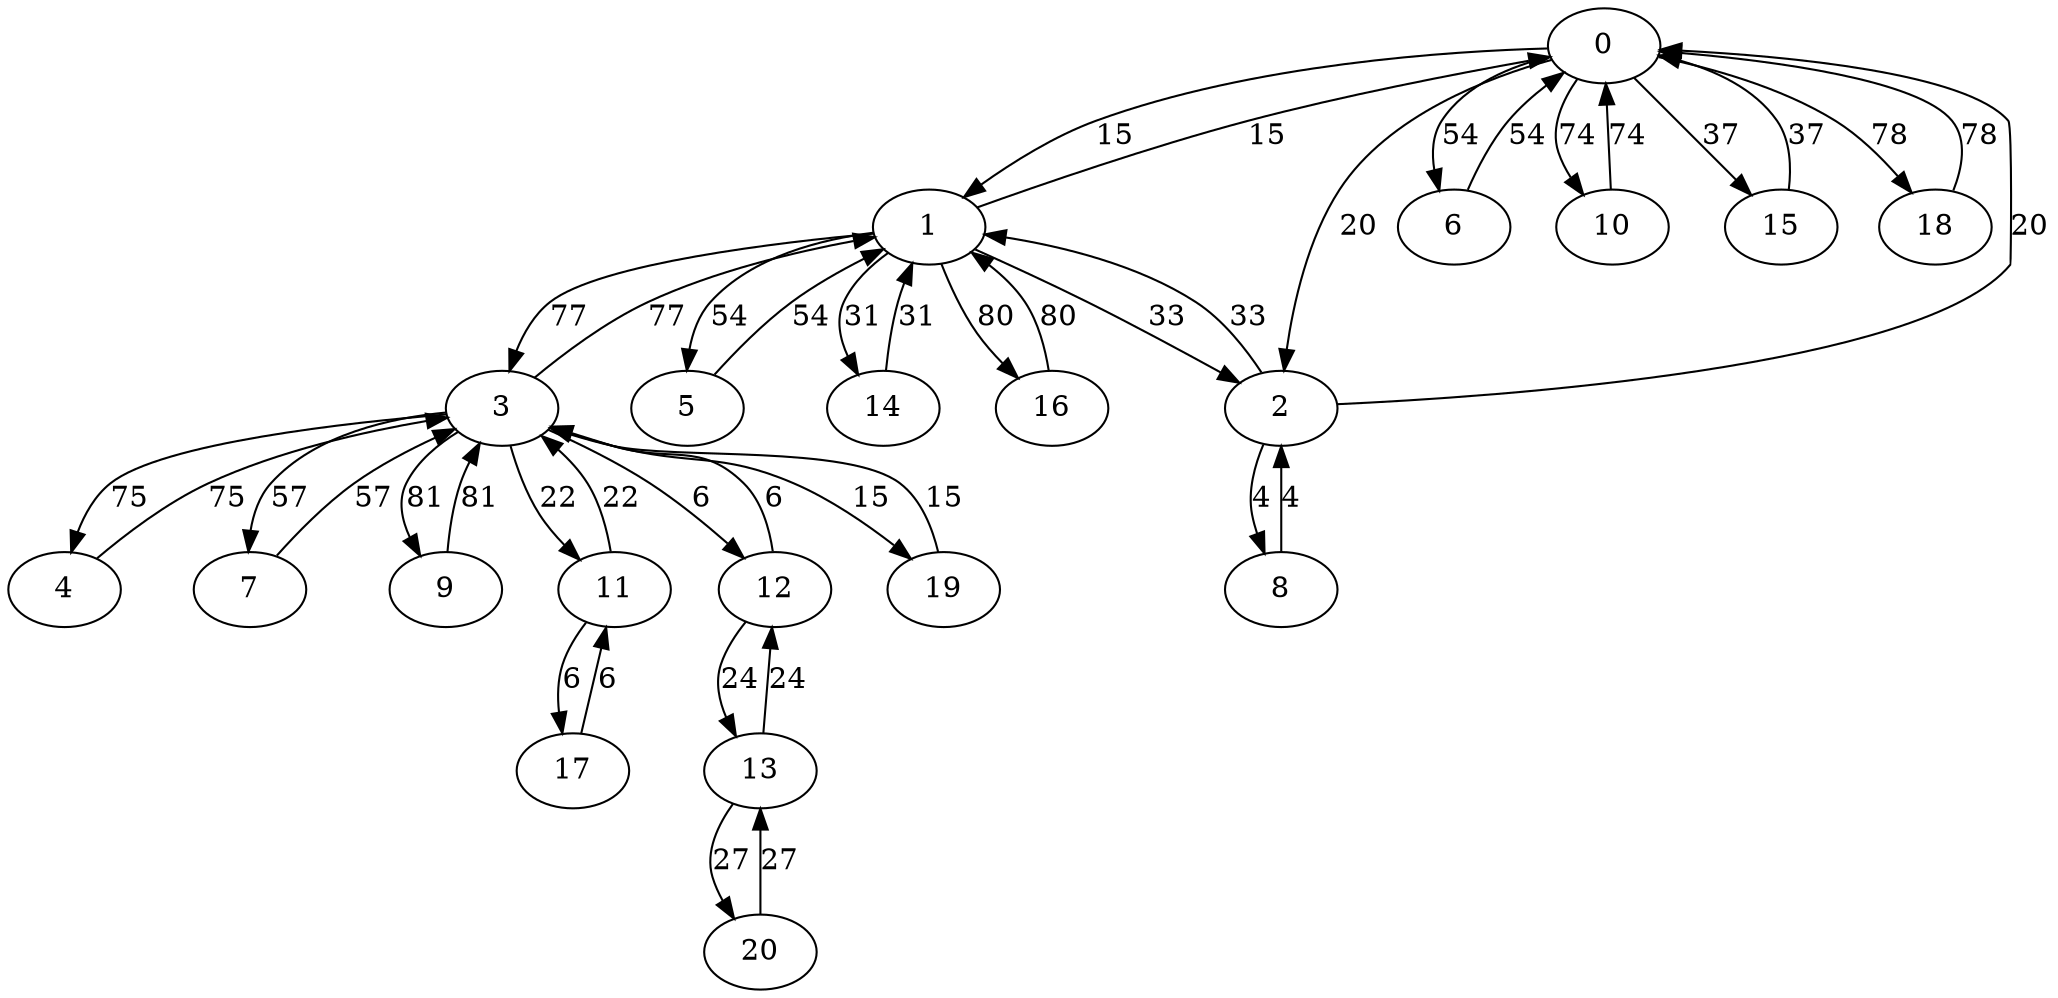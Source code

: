 digraph Doro20 {
0;1;2;3;4;5;6;7;8;9;10;11;12;13;14;15;16;17;18;19;20;0 -> 1 [label = 15];
1 -> 0 [label = 15];
1 -> 2 [label = 33];
2 -> 1 [label = 33];
2 -> 0 [label = 20];
0 -> 2 [label = 20];
3 -> 1 [label = 77];
1 -> 3 [label = 77];
4 -> 3 [label = 75];
3 -> 4 [label = 75];
5 -> 1 [label = 54];
1 -> 5 [label = 54];
6 -> 0 [label = 54];
0 -> 6 [label = 54];
7 -> 3 [label = 57];
3 -> 7 [label = 57];
8 -> 2 [label = 4];
2 -> 8 [label = 4];
9 -> 3 [label = 81];
3 -> 9 [label = 81];
10 -> 0 [label = 74];
0 -> 10 [label = 74];
11 -> 3 [label = 22];
3 -> 11 [label = 22];
12 -> 3 [label = 6];
3 -> 12 [label = 6];
13 -> 12 [label = 24];
12 -> 13 [label = 24];
14 -> 1 [label = 31];
1 -> 14 [label = 31];
15 -> 0 [label = 37];
0 -> 15 [label = 37];
16 -> 1 [label = 80];
1 -> 16 [label = 80];
17 -> 11 [label = 6];
11 -> 17 [label = 6];
18 -> 0 [label = 78];
0 -> 18 [label = 78];
19 -> 3 [label = 15];
3 -> 19 [label = 15];
20 -> 13 [label = 27];
13 -> 20 [label = 27];
}
